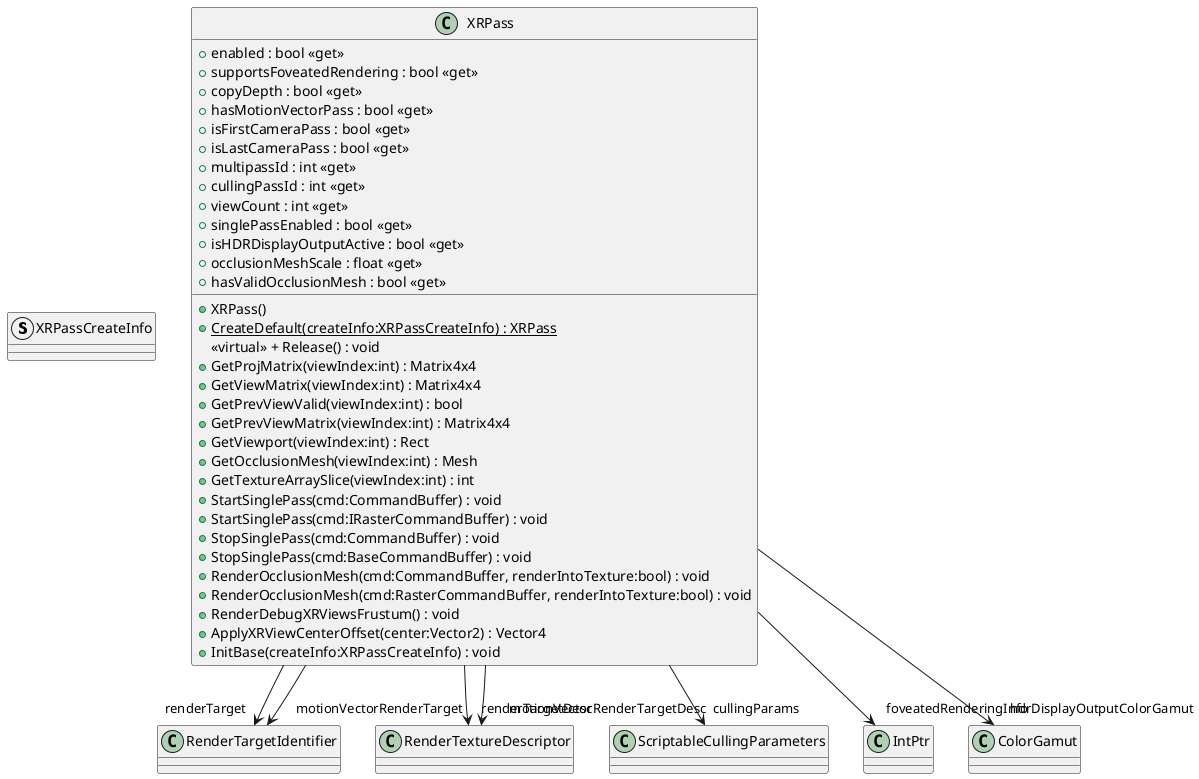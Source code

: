 @startuml
struct XRPassCreateInfo {
}
class XRPass {
    + XRPass()
    + {static} CreateDefault(createInfo:XRPassCreateInfo) : XRPass
    <<virtual>> + Release() : void
    + enabled : bool <<get>>
    + supportsFoveatedRendering : bool <<get>>
    + copyDepth : bool <<get>>
    + hasMotionVectorPass : bool <<get>>
    + isFirstCameraPass : bool <<get>>
    + isLastCameraPass : bool <<get>>
    + multipassId : int <<get>>
    + cullingPassId : int <<get>>
    + viewCount : int <<get>>
    + singlePassEnabled : bool <<get>>
    + isHDRDisplayOutputActive : bool <<get>>
    + occlusionMeshScale : float <<get>>
    + GetProjMatrix(viewIndex:int) : Matrix4x4
    + GetViewMatrix(viewIndex:int) : Matrix4x4
    + GetPrevViewValid(viewIndex:int) : bool
    + GetPrevViewMatrix(viewIndex:int) : Matrix4x4
    + GetViewport(viewIndex:int) : Rect
    + GetOcclusionMesh(viewIndex:int) : Mesh
    + GetTextureArraySlice(viewIndex:int) : int
    + StartSinglePass(cmd:CommandBuffer) : void
    + StartSinglePass(cmd:IRasterCommandBuffer) : void
    + StopSinglePass(cmd:CommandBuffer) : void
    + StopSinglePass(cmd:BaseCommandBuffer) : void
    + hasValidOcclusionMesh : bool <<get>>
    + RenderOcclusionMesh(cmd:CommandBuffer, renderIntoTexture:bool) : void
    + RenderOcclusionMesh(cmd:RasterCommandBuffer, renderIntoTexture:bool) : void
    + RenderDebugXRViewsFrustum() : void
    + ApplyXRViewCenterOffset(center:Vector2) : Vector4
    + InitBase(createInfo:XRPassCreateInfo) : void
}
XRPass --> "renderTarget" RenderTargetIdentifier
XRPass --> "renderTargetDesc" RenderTextureDescriptor
XRPass --> "motionVectorRenderTarget" RenderTargetIdentifier
XRPass --> "motionVectorRenderTargetDesc" RenderTextureDescriptor
XRPass --> "cullingParams" ScriptableCullingParameters
XRPass --> "foveatedRenderingInfo" IntPtr
XRPass --> "hdrDisplayOutputColorGamut" ColorGamut
@enduml
